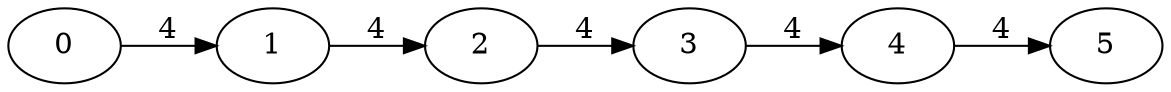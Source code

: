 digraph g {
rankdir = LR
0; 1; 2; 3; 4; 5;
0 -> 1[label="4"]
1 -> 2[label="4"]
2 -> 3[label="4"]
3 -> 4[label="4"]
4 -> 5[label="4"]
}
